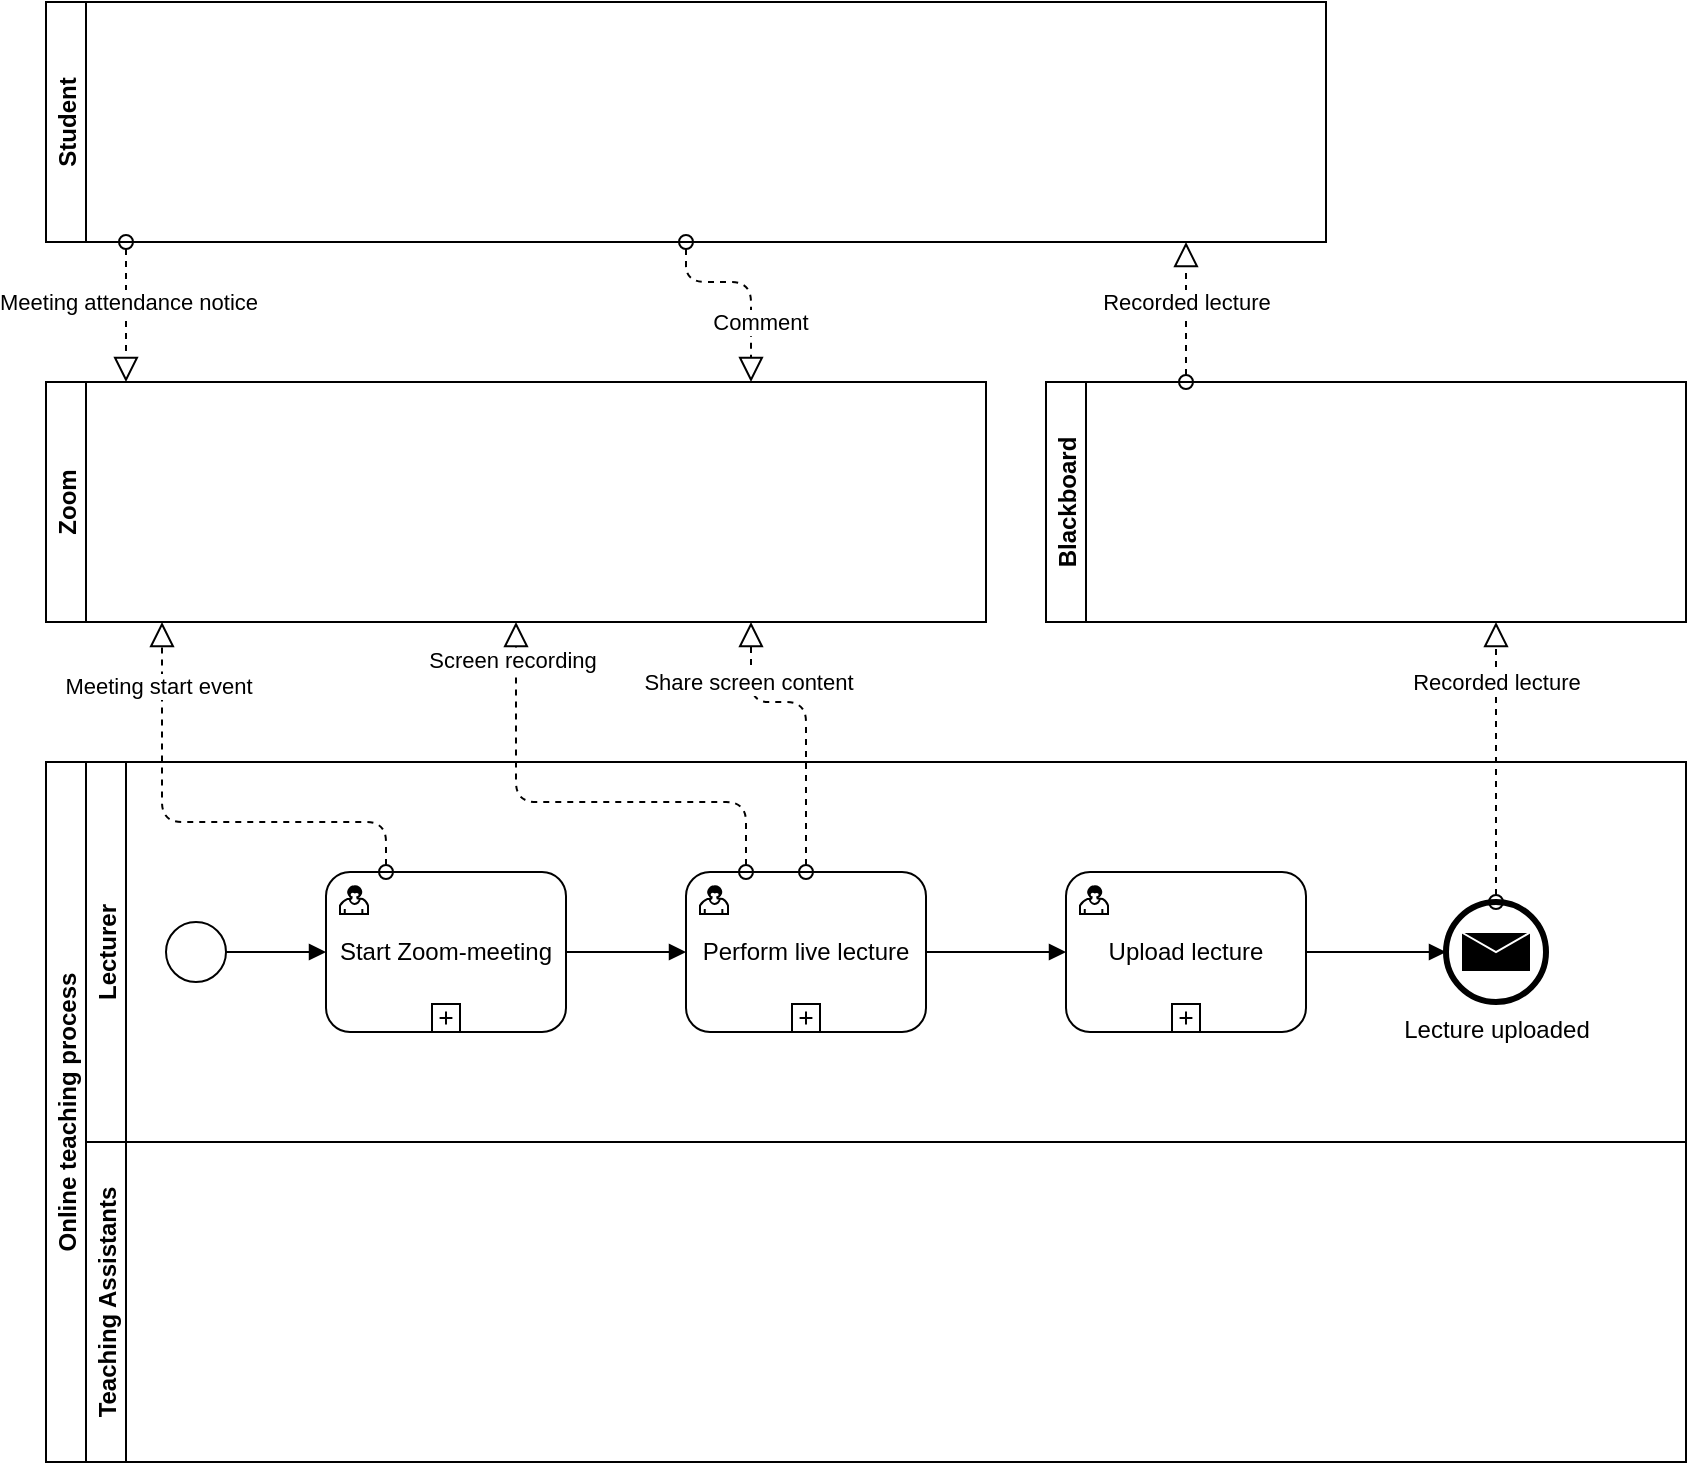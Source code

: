 <mxfile version="13.7.9" type="github">
  <diagram name="Page-1" id="2a216829-ef6e-dabb-86c1-c78162f3ba2b">
    <mxGraphModel dx="1426" dy="803" grid="1" gridSize="10" guides="1" tooltips="1" connect="1" arrows="1" fold="1" page="1" pageScale="1" pageWidth="1169" pageHeight="827" background="#ffffff" math="0" shadow="0">
      <root>
        <mxCell id="0" />
        <mxCell id="1" parent="0" />
        <mxCell id="fBf08EV4Grh3c670APQM-38" value="Student" style="swimlane;startSize=20;horizontal=0;" vertex="1" parent="1">
          <mxGeometry x="160" y="120" width="640" height="120" as="geometry" />
        </mxCell>
        <mxCell id="fBf08EV4Grh3c670APQM-41" value="Blackboard" style="swimlane;startSize=20;horizontal=0;" vertex="1" parent="1">
          <mxGeometry x="660" y="310" width="320" height="120" as="geometry" />
        </mxCell>
        <mxCell id="fBf08EV4Grh3c670APQM-42" value="Zoom" style="swimlane;startSize=20;horizontal=0;" vertex="1" parent="1">
          <mxGeometry x="160" y="310" width="470" height="120" as="geometry" />
        </mxCell>
        <mxCell id="fBf08EV4Grh3c670APQM-67" value="" style="startArrow=oval;startFill=0;startSize=7;endArrow=block;endFill=0;endSize=10;dashed=1;html=1;exitX=0.5;exitY=1;exitDx=0;exitDy=0;edgeStyle=orthogonalEdgeStyle;entryX=0.75;entryY=0;entryDx=0;entryDy=0;" edge="1" parent="fBf08EV4Grh3c670APQM-42" source="fBf08EV4Grh3c670APQM-38" target="fBf08EV4Grh3c670APQM-42">
          <mxGeometry width="100" relative="1" as="geometry">
            <mxPoint x="390" y="255" as="sourcePoint" />
            <mxPoint x="362.5" y="130" as="targetPoint" />
            <Array as="points">
              <mxPoint x="320" y="-50" />
              <mxPoint x="353" y="-50" />
            </Array>
          </mxGeometry>
        </mxCell>
        <mxCell id="fBf08EV4Grh3c670APQM-68" value="Comment" style="edgeLabel;html=1;align=center;verticalAlign=middle;resizable=0;points=[];" vertex="1" connectable="0" parent="fBf08EV4Grh3c670APQM-67">
          <mxGeometry x="0.731" y="3" relative="1" as="geometry">
            <mxPoint x="1" y="-16.5" as="offset" />
          </mxGeometry>
        </mxCell>
        <mxCell id="fBf08EV4Grh3c670APQM-44" value="Online teaching process" style="swimlane;startSize=20;horizontal=0;" vertex="1" parent="1">
          <mxGeometry x="160" y="500" width="820" height="350" as="geometry" />
        </mxCell>
        <mxCell id="fBf08EV4Grh3c670APQM-40" value="Teaching Assistants" style="swimlane;startSize=20;horizontal=0;" vertex="1" parent="fBf08EV4Grh3c670APQM-44">
          <mxGeometry x="20" y="190" width="800" height="160" as="geometry" />
        </mxCell>
        <mxCell id="fBf08EV4Grh3c670APQM-39" value="Lecturer" style="swimlane;startSize=20;horizontal=0;" vertex="1" parent="fBf08EV4Grh3c670APQM-44">
          <mxGeometry x="20" width="800" height="190" as="geometry" />
        </mxCell>
        <mxCell id="fBf08EV4Grh3c670APQM-50" value="" style="shape=mxgraph.bpmn.shape;html=1;verticalLabelPosition=bottom;labelBackgroundColor=#ffffff;verticalAlign=top;align=center;perimeter=ellipsePerimeter;outlineConnect=0;outline=standard;symbol=general;" vertex="1" parent="fBf08EV4Grh3c670APQM-39">
          <mxGeometry x="40" y="80" width="30" height="30" as="geometry" />
        </mxCell>
        <mxCell id="fBf08EV4Grh3c670APQM-52" value="Start Zoom-meeting" style="html=1;whiteSpace=wrap;rounded=1;dropTarget=0;" vertex="1" parent="fBf08EV4Grh3c670APQM-39">
          <mxGeometry x="120" y="55" width="120" height="80" as="geometry" />
        </mxCell>
        <mxCell id="fBf08EV4Grh3c670APQM-53" value="" style="html=1;shape=mxgraph.bpmn.user_task;outlineConnect=0;" vertex="1" parent="fBf08EV4Grh3c670APQM-52">
          <mxGeometry width="14" height="14" relative="1" as="geometry">
            <mxPoint x="7" y="7" as="offset" />
          </mxGeometry>
        </mxCell>
        <mxCell id="fBf08EV4Grh3c670APQM-54" value="" style="html=1;shape=plus;outlineConnect=0;" vertex="1" parent="fBf08EV4Grh3c670APQM-52">
          <mxGeometry x="0.5" y="1" width="14" height="14" relative="1" as="geometry">
            <mxPoint x="-7" y="-14" as="offset" />
          </mxGeometry>
        </mxCell>
        <mxCell id="fBf08EV4Grh3c670APQM-51" style="edgeStyle=orthogonalEdgeStyle;rounded=0;orthogonalLoop=1;jettySize=auto;html=1;endArrow=block;endFill=1;entryX=0;entryY=0.5;entryDx=0;entryDy=0;" edge="1" parent="fBf08EV4Grh3c670APQM-39" source="fBf08EV4Grh3c670APQM-50" target="fBf08EV4Grh3c670APQM-52">
          <mxGeometry relative="1" as="geometry">
            <mxPoint x="110" y="95" as="targetPoint" />
          </mxGeometry>
        </mxCell>
        <mxCell id="fBf08EV4Grh3c670APQM-72" style="edgeStyle=orthogonalEdgeStyle;rounded=0;orthogonalLoop=1;jettySize=auto;html=1;entryX=0;entryY=0.5;entryDx=0;entryDy=0;endArrow=block;endFill=1;" edge="1" parent="fBf08EV4Grh3c670APQM-39" source="fBf08EV4Grh3c670APQM-60" target="fBf08EV4Grh3c670APQM-69">
          <mxGeometry relative="1" as="geometry" />
        </mxCell>
        <mxCell id="fBf08EV4Grh3c670APQM-60" value="Perform live lecture" style="html=1;whiteSpace=wrap;rounded=1;dropTarget=0;" vertex="1" parent="fBf08EV4Grh3c670APQM-39">
          <mxGeometry x="300" y="55" width="120" height="80" as="geometry" />
        </mxCell>
        <mxCell id="fBf08EV4Grh3c670APQM-61" value="" style="html=1;shape=mxgraph.bpmn.user_task;outlineConnect=0;" vertex="1" parent="fBf08EV4Grh3c670APQM-60">
          <mxGeometry width="14" height="14" relative="1" as="geometry">
            <mxPoint x="7" y="7" as="offset" />
          </mxGeometry>
        </mxCell>
        <mxCell id="fBf08EV4Grh3c670APQM-62" value="" style="html=1;shape=plus;outlineConnect=0;" vertex="1" parent="fBf08EV4Grh3c670APQM-60">
          <mxGeometry x="0.5" y="1" width="14" height="14" relative="1" as="geometry">
            <mxPoint x="-7" y="-14" as="offset" />
          </mxGeometry>
        </mxCell>
        <mxCell id="fBf08EV4Grh3c670APQM-59" style="edgeStyle=orthogonalEdgeStyle;rounded=0;orthogonalLoop=1;jettySize=auto;html=1;endArrow=block;endFill=1;entryX=0;entryY=0.5;entryDx=0;entryDy=0;" edge="1" parent="fBf08EV4Grh3c670APQM-39" source="fBf08EV4Grh3c670APQM-52" target="fBf08EV4Grh3c670APQM-60">
          <mxGeometry relative="1" as="geometry">
            <mxPoint x="280" y="95" as="targetPoint" />
          </mxGeometry>
        </mxCell>
        <mxCell id="fBf08EV4Grh3c670APQM-74" style="edgeStyle=orthogonalEdgeStyle;rounded=0;orthogonalLoop=1;jettySize=auto;html=1;entryX=0;entryY=0.5;entryDx=0;entryDy=0;endArrow=block;endFill=1;" edge="1" parent="fBf08EV4Grh3c670APQM-39" source="fBf08EV4Grh3c670APQM-69" target="fBf08EV4Grh3c670APQM-73">
          <mxGeometry relative="1" as="geometry" />
        </mxCell>
        <mxCell id="fBf08EV4Grh3c670APQM-69" value="Upload lecture" style="html=1;whiteSpace=wrap;rounded=1;dropTarget=0;" vertex="1" parent="fBf08EV4Grh3c670APQM-39">
          <mxGeometry x="490" y="55" width="120" height="80" as="geometry" />
        </mxCell>
        <mxCell id="fBf08EV4Grh3c670APQM-70" value="" style="html=1;shape=mxgraph.bpmn.user_task;outlineConnect=0;" vertex="1" parent="fBf08EV4Grh3c670APQM-69">
          <mxGeometry width="14" height="14" relative="1" as="geometry">
            <mxPoint x="7" y="7" as="offset" />
          </mxGeometry>
        </mxCell>
        <mxCell id="fBf08EV4Grh3c670APQM-71" value="" style="html=1;shape=plus;outlineConnect=0;" vertex="1" parent="fBf08EV4Grh3c670APQM-69">
          <mxGeometry x="0.5" y="1" width="14" height="14" relative="1" as="geometry">
            <mxPoint x="-7" y="-14" as="offset" />
          </mxGeometry>
        </mxCell>
        <mxCell id="fBf08EV4Grh3c670APQM-73" value="Lecture uploaded" style="shape=mxgraph.bpmn.shape;html=1;verticalLabelPosition=bottom;labelBackgroundColor=#ffffff;verticalAlign=top;align=center;perimeter=ellipsePerimeter;outlineConnect=0;outline=end;symbol=message;" vertex="1" parent="fBf08EV4Grh3c670APQM-39">
          <mxGeometry x="680" y="70" width="50" height="50" as="geometry" />
        </mxCell>
        <mxCell id="fBf08EV4Grh3c670APQM-55" value="" style="startArrow=oval;startFill=0;startSize=7;endArrow=block;endFill=0;endSize=10;dashed=1;html=1;exitX=0.25;exitY=0;exitDx=0;exitDy=0;edgeStyle=orthogonalEdgeStyle;" edge="1" parent="1" source="fBf08EV4Grh3c670APQM-52">
          <mxGeometry width="100" relative="1" as="geometry">
            <mxPoint x="120" y="480" as="sourcePoint" />
            <mxPoint x="218" y="430" as="targetPoint" />
            <Array as="points">
              <mxPoint x="330" y="530" />
              <mxPoint x="218" y="530" />
            </Array>
          </mxGeometry>
        </mxCell>
        <mxCell id="fBf08EV4Grh3c670APQM-56" value="Meeting start event" style="edgeLabel;html=1;align=center;verticalAlign=middle;resizable=0;points=[];" vertex="1" connectable="0" parent="fBf08EV4Grh3c670APQM-55">
          <mxGeometry x="0.731" y="3" relative="1" as="geometry">
            <mxPoint x="1" as="offset" />
          </mxGeometry>
        </mxCell>
        <mxCell id="fBf08EV4Grh3c670APQM-57" value="" style="startArrow=oval;startFill=0;startSize=7;endArrow=block;endFill=0;endSize=10;dashed=1;html=1;" edge="1" parent="1">
          <mxGeometry width="100" relative="1" as="geometry">
            <mxPoint x="200" y="240" as="sourcePoint" />
            <mxPoint x="200" y="310" as="targetPoint" />
          </mxGeometry>
        </mxCell>
        <mxCell id="fBf08EV4Grh3c670APQM-58" value="Meeting attendance notice" style="edgeLabel;html=1;align=center;verticalAlign=middle;resizable=0;points=[];" vertex="1" connectable="0" parent="fBf08EV4Grh3c670APQM-57">
          <mxGeometry x="-0.429" y="1" relative="1" as="geometry">
            <mxPoint y="10" as="offset" />
          </mxGeometry>
        </mxCell>
        <mxCell id="fBf08EV4Grh3c670APQM-63" value="" style="startArrow=oval;startFill=0;startSize=7;endArrow=block;endFill=0;endSize=10;dashed=1;html=1;exitX=0.25;exitY=0;exitDx=0;exitDy=0;edgeStyle=orthogonalEdgeStyle;" edge="1" parent="1" source="fBf08EV4Grh3c670APQM-60">
          <mxGeometry width="100" relative="1" as="geometry">
            <mxPoint x="340" y="565" as="sourcePoint" />
            <mxPoint x="395" y="430" as="targetPoint" />
            <Array as="points">
              <mxPoint x="510" y="520" />
              <mxPoint x="395" y="520" />
            </Array>
          </mxGeometry>
        </mxCell>
        <mxCell id="fBf08EV4Grh3c670APQM-64" value="Screen recording" style="edgeLabel;html=1;align=center;verticalAlign=middle;resizable=0;points=[];" vertex="1" connectable="0" parent="fBf08EV4Grh3c670APQM-63">
          <mxGeometry x="0.731" y="3" relative="1" as="geometry">
            <mxPoint x="1" y="-14" as="offset" />
          </mxGeometry>
        </mxCell>
        <mxCell id="fBf08EV4Grh3c670APQM-65" value="" style="startArrow=oval;startFill=0;startSize=7;endArrow=block;endFill=0;endSize=10;dashed=1;html=1;exitX=0.5;exitY=0;exitDx=0;exitDy=0;edgeStyle=orthogonalEdgeStyle;entryX=0.75;entryY=1;entryDx=0;entryDy=0;" edge="1" parent="1" source="fBf08EV4Grh3c670APQM-60" target="fBf08EV4Grh3c670APQM-42">
          <mxGeometry width="100" relative="1" as="geometry">
            <mxPoint x="520" y="565" as="sourcePoint" />
            <mxPoint x="405" y="440" as="targetPoint" />
            <Array as="points">
              <mxPoint x="540" y="470" />
              <mxPoint x="513" y="470" />
            </Array>
          </mxGeometry>
        </mxCell>
        <mxCell id="fBf08EV4Grh3c670APQM-66" value="Share screen content" style="edgeLabel;html=1;align=center;verticalAlign=middle;resizable=0;points=[];" vertex="1" connectable="0" parent="fBf08EV4Grh3c670APQM-65">
          <mxGeometry x="0.731" y="3" relative="1" as="geometry">
            <mxPoint x="1" y="9.5" as="offset" />
          </mxGeometry>
        </mxCell>
        <mxCell id="fBf08EV4Grh3c670APQM-75" value="" style="startArrow=oval;startFill=0;startSize=7;endArrow=block;endFill=0;endSize=10;dashed=1;html=1;exitX=0.5;exitY=0;exitDx=0;exitDy=0;" edge="1" parent="1" source="fBf08EV4Grh3c670APQM-73">
          <mxGeometry width="100" relative="1" as="geometry">
            <mxPoint x="980" y="460" as="sourcePoint" />
            <mxPoint x="885" y="430" as="targetPoint" />
          </mxGeometry>
        </mxCell>
        <mxCell id="fBf08EV4Grh3c670APQM-76" value="Recorded lecture" style="edgeLabel;html=1;align=center;verticalAlign=middle;resizable=0;points=[];" vertex="1" connectable="0" parent="fBf08EV4Grh3c670APQM-75">
          <mxGeometry x="0.671" relative="1" as="geometry">
            <mxPoint y="7" as="offset" />
          </mxGeometry>
        </mxCell>
        <mxCell id="fBf08EV4Grh3c670APQM-79" value="" style="startArrow=oval;startFill=0;startSize=7;endArrow=block;endFill=0;endSize=10;dashed=1;html=1;" edge="1" parent="1">
          <mxGeometry width="100" relative="1" as="geometry">
            <mxPoint x="730" y="310" as="sourcePoint" />
            <mxPoint x="730" y="240" as="targetPoint" />
          </mxGeometry>
        </mxCell>
        <mxCell id="fBf08EV4Grh3c670APQM-80" value="Recorded lecture" style="edgeLabel;html=1;align=center;verticalAlign=middle;resizable=0;points=[];" vertex="1" connectable="0" parent="fBf08EV4Grh3c670APQM-79">
          <mxGeometry x="0.429" relative="1" as="geometry">
            <mxPoint y="10" as="offset" />
          </mxGeometry>
        </mxCell>
      </root>
    </mxGraphModel>
  </diagram>
</mxfile>
